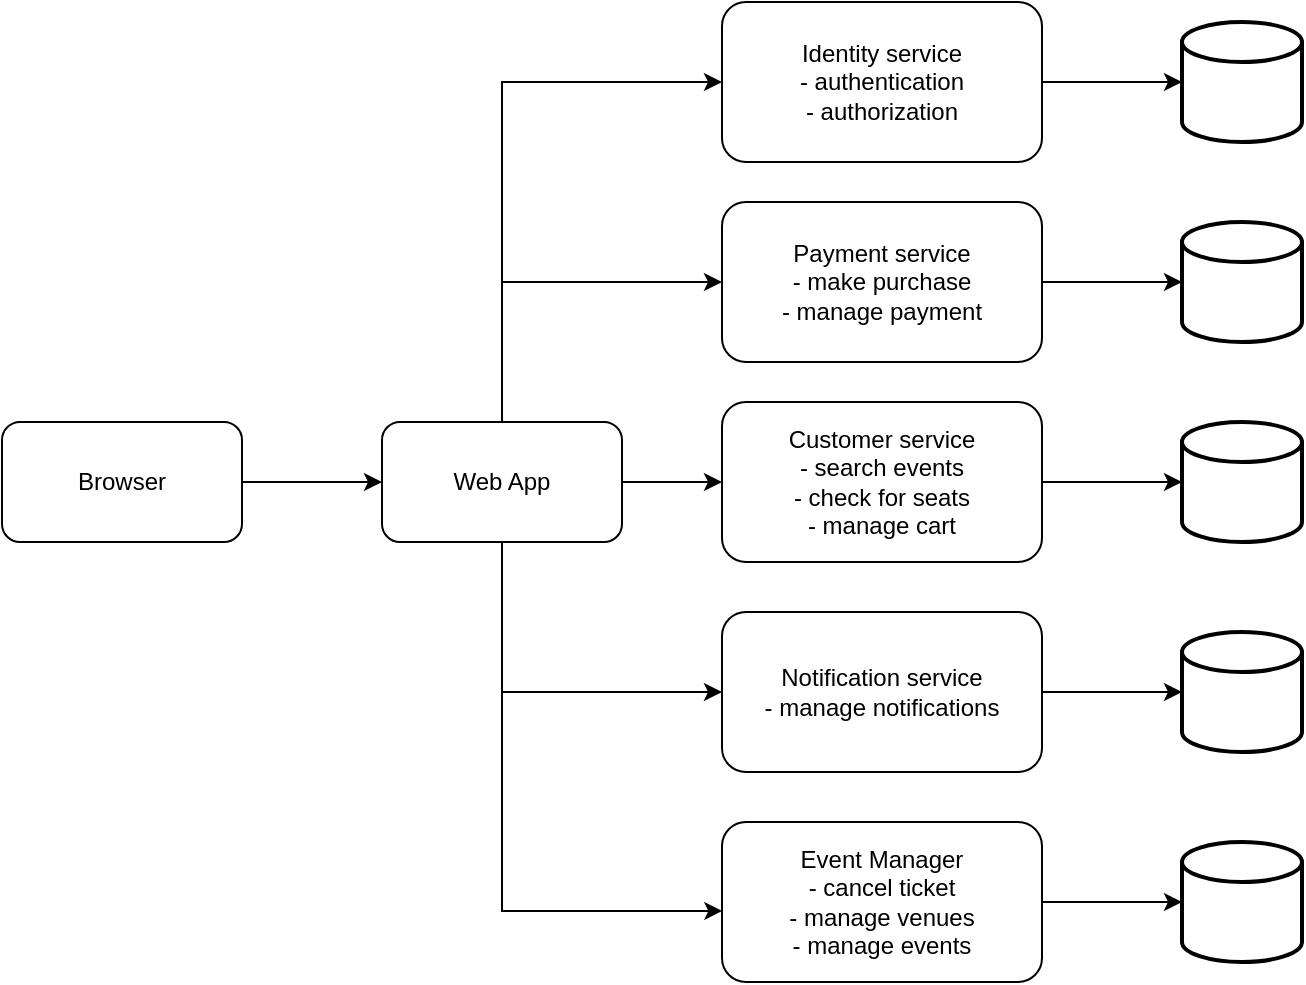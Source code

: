 <mxfile version="24.7.17">
  <diagram name="Page-1" id="GyrIGA1U74OfjIKRUGyj">
    <mxGraphModel dx="1042" dy="1667" grid="1" gridSize="10" guides="1" tooltips="1" connect="1" arrows="1" fold="1" page="1" pageScale="1" pageWidth="850" pageHeight="1100" math="0" shadow="0">
      <root>
        <mxCell id="0" />
        <mxCell id="1" parent="0" />
        <mxCell id="crrRVkA7_ly0mbtbXeeB-20" value="" style="edgeStyle=orthogonalEdgeStyle;rounded=0;orthogonalLoop=1;jettySize=auto;html=1;" edge="1" parent="1" source="crrRVkA7_ly0mbtbXeeB-1" target="crrRVkA7_ly0mbtbXeeB-3">
          <mxGeometry relative="1" as="geometry" />
        </mxCell>
        <mxCell id="crrRVkA7_ly0mbtbXeeB-1" value="Browser" style="rounded=1;whiteSpace=wrap;html=1;" vertex="1" parent="1">
          <mxGeometry x="60" y="190" width="120" height="60" as="geometry" />
        </mxCell>
        <mxCell id="crrRVkA7_ly0mbtbXeeB-21" value="" style="edgeStyle=orthogonalEdgeStyle;rounded=0;orthogonalLoop=1;jettySize=auto;html=1;" edge="1" parent="1" source="crrRVkA7_ly0mbtbXeeB-3" target="crrRVkA7_ly0mbtbXeeB-6">
          <mxGeometry relative="1" as="geometry" />
        </mxCell>
        <mxCell id="crrRVkA7_ly0mbtbXeeB-22" style="edgeStyle=orthogonalEdgeStyle;rounded=0;orthogonalLoop=1;jettySize=auto;html=1;exitX=0.5;exitY=0;exitDx=0;exitDy=0;entryX=0;entryY=0.5;entryDx=0;entryDy=0;" edge="1" parent="1" target="crrRVkA7_ly0mbtbXeeB-5">
          <mxGeometry relative="1" as="geometry">
            <mxPoint x="310" y="180" as="sourcePoint" />
            <Array as="points">
              <mxPoint x="310" y="20" />
            </Array>
          </mxGeometry>
        </mxCell>
        <mxCell id="crrRVkA7_ly0mbtbXeeB-24" style="edgeStyle=orthogonalEdgeStyle;rounded=0;orthogonalLoop=1;jettySize=auto;html=1;entryX=0;entryY=0.5;entryDx=0;entryDy=0;" edge="1" parent="1" target="crrRVkA7_ly0mbtbXeeB-7">
          <mxGeometry relative="1" as="geometry">
            <mxPoint x="310" y="190" as="sourcePoint" />
            <Array as="points">
              <mxPoint x="310" y="120" />
            </Array>
          </mxGeometry>
        </mxCell>
        <mxCell id="crrRVkA7_ly0mbtbXeeB-25" style="edgeStyle=orthogonalEdgeStyle;rounded=0;orthogonalLoop=1;jettySize=auto;html=1;entryX=0;entryY=0.5;entryDx=0;entryDy=0;" edge="1" parent="1" target="crrRVkA7_ly0mbtbXeeB-8">
          <mxGeometry relative="1" as="geometry">
            <mxPoint x="310" y="250" as="sourcePoint" />
            <mxPoint x="410" y="325" as="targetPoint" />
            <Array as="points">
              <mxPoint x="310" y="325" />
            </Array>
          </mxGeometry>
        </mxCell>
        <mxCell id="crrRVkA7_ly0mbtbXeeB-3" value="Web App" style="rounded=1;whiteSpace=wrap;html=1;" vertex="1" parent="1">
          <mxGeometry x="250" y="190" width="120" height="60" as="geometry" />
        </mxCell>
        <mxCell id="crrRVkA7_ly0mbtbXeeB-11" value="" style="edgeStyle=orthogonalEdgeStyle;rounded=0;orthogonalLoop=1;jettySize=auto;html=1;" edge="1" parent="1" source="crrRVkA7_ly0mbtbXeeB-5" target="crrRVkA7_ly0mbtbXeeB-10">
          <mxGeometry relative="1" as="geometry" />
        </mxCell>
        <mxCell id="crrRVkA7_ly0mbtbXeeB-5" value="Identity service&lt;div&gt;- authentication&lt;/div&gt;&lt;div&gt;- authorization&lt;/div&gt;" style="rounded=1;whiteSpace=wrap;html=1;" vertex="1" parent="1">
          <mxGeometry x="420" y="-20" width="160" height="80" as="geometry" />
        </mxCell>
        <mxCell id="crrRVkA7_ly0mbtbXeeB-17" value="" style="edgeStyle=orthogonalEdgeStyle;rounded=0;orthogonalLoop=1;jettySize=auto;html=1;" edge="1" parent="1" source="crrRVkA7_ly0mbtbXeeB-6" target="crrRVkA7_ly0mbtbXeeB-13">
          <mxGeometry relative="1" as="geometry" />
        </mxCell>
        <mxCell id="crrRVkA7_ly0mbtbXeeB-6" value="Customer service&lt;div&gt;- search events&lt;/div&gt;&lt;div&gt;- check for seats&lt;/div&gt;&lt;div&gt;- manage cart&lt;/div&gt;" style="rounded=1;whiteSpace=wrap;html=1;" vertex="1" parent="1">
          <mxGeometry x="420" y="180" width="160" height="80" as="geometry" />
        </mxCell>
        <mxCell id="crrRVkA7_ly0mbtbXeeB-16" value="" style="edgeStyle=orthogonalEdgeStyle;rounded=0;orthogonalLoop=1;jettySize=auto;html=1;" edge="1" parent="1" source="crrRVkA7_ly0mbtbXeeB-7" target="crrRVkA7_ly0mbtbXeeB-12">
          <mxGeometry relative="1" as="geometry" />
        </mxCell>
        <mxCell id="crrRVkA7_ly0mbtbXeeB-7" value="Payment service&lt;div&gt;- make purchase&lt;/div&gt;&lt;div&gt;- manage payment&lt;/div&gt;" style="rounded=1;whiteSpace=wrap;html=1;" vertex="1" parent="1">
          <mxGeometry x="420" y="80" width="160" height="80" as="geometry" />
        </mxCell>
        <mxCell id="crrRVkA7_ly0mbtbXeeB-18" value="" style="edgeStyle=orthogonalEdgeStyle;rounded=0;orthogonalLoop=1;jettySize=auto;html=1;" edge="1" parent="1" source="crrRVkA7_ly0mbtbXeeB-8" target="crrRVkA7_ly0mbtbXeeB-14">
          <mxGeometry relative="1" as="geometry" />
        </mxCell>
        <mxCell id="crrRVkA7_ly0mbtbXeeB-8" value="Notification service&lt;div&gt;- manage notifications&lt;/div&gt;" style="rounded=1;whiteSpace=wrap;html=1;" vertex="1" parent="1">
          <mxGeometry x="420" y="285" width="160" height="80" as="geometry" />
        </mxCell>
        <mxCell id="crrRVkA7_ly0mbtbXeeB-19" value="" style="edgeStyle=orthogonalEdgeStyle;rounded=0;orthogonalLoop=1;jettySize=auto;html=1;" edge="1" parent="1" source="crrRVkA7_ly0mbtbXeeB-9" target="crrRVkA7_ly0mbtbXeeB-15">
          <mxGeometry relative="1" as="geometry" />
        </mxCell>
        <mxCell id="crrRVkA7_ly0mbtbXeeB-9" value="Event Manager&lt;div&gt;- cancel ticket&lt;/div&gt;&lt;div&gt;- manage venues&lt;/div&gt;&lt;div&gt;- manage events&lt;/div&gt;" style="rounded=1;whiteSpace=wrap;html=1;" vertex="1" parent="1">
          <mxGeometry x="420" y="390" width="160" height="80" as="geometry" />
        </mxCell>
        <mxCell id="crrRVkA7_ly0mbtbXeeB-10" value="" style="strokeWidth=2;html=1;shape=mxgraph.flowchart.database;whiteSpace=wrap;" vertex="1" parent="1">
          <mxGeometry x="650" y="-10" width="60" height="60" as="geometry" />
        </mxCell>
        <mxCell id="crrRVkA7_ly0mbtbXeeB-12" value="" style="strokeWidth=2;html=1;shape=mxgraph.flowchart.database;whiteSpace=wrap;" vertex="1" parent="1">
          <mxGeometry x="650" y="90" width="60" height="60" as="geometry" />
        </mxCell>
        <mxCell id="crrRVkA7_ly0mbtbXeeB-13" value="" style="strokeWidth=2;html=1;shape=mxgraph.flowchart.database;whiteSpace=wrap;" vertex="1" parent="1">
          <mxGeometry x="650" y="190" width="60" height="60" as="geometry" />
        </mxCell>
        <mxCell id="crrRVkA7_ly0mbtbXeeB-14" value="" style="strokeWidth=2;html=1;shape=mxgraph.flowchart.database;whiteSpace=wrap;" vertex="1" parent="1">
          <mxGeometry x="650" y="295" width="60" height="60" as="geometry" />
        </mxCell>
        <mxCell id="crrRVkA7_ly0mbtbXeeB-15" value="" style="strokeWidth=2;html=1;shape=mxgraph.flowchart.database;whiteSpace=wrap;" vertex="1" parent="1">
          <mxGeometry x="650" y="400" width="60" height="60" as="geometry" />
        </mxCell>
        <mxCell id="crrRVkA7_ly0mbtbXeeB-26" style="edgeStyle=orthogonalEdgeStyle;rounded=0;orthogonalLoop=1;jettySize=auto;html=1;entryX=0.001;entryY=0.556;entryDx=0;entryDy=0;entryPerimeter=0;" edge="1" parent="1" source="crrRVkA7_ly0mbtbXeeB-3" target="crrRVkA7_ly0mbtbXeeB-9">
          <mxGeometry relative="1" as="geometry">
            <Array as="points">
              <mxPoint x="310" y="435" />
            </Array>
          </mxGeometry>
        </mxCell>
      </root>
    </mxGraphModel>
  </diagram>
</mxfile>
